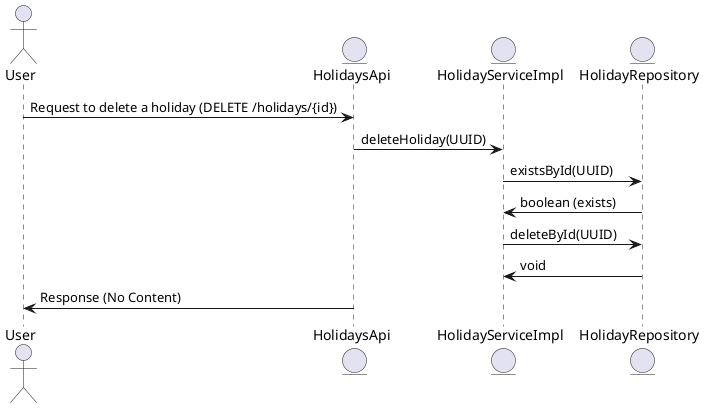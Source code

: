 @startuml

actor User
entity "HolidaysApi" as Controller
entity "HolidayServiceImpl" as Service
entity "HolidayRepository" as Repository

User -> Controller : Request to delete a holiday (DELETE /holidays/{id})
Controller -> Service : deleteHoliday(UUID)
Service -> Repository : existsById(UUID)
Repository -> Service : boolean (exists)
Service -> Repository : deleteById(UUID)
Repository -> Service : void
Controller -> User : Response (No Content)

@enduml